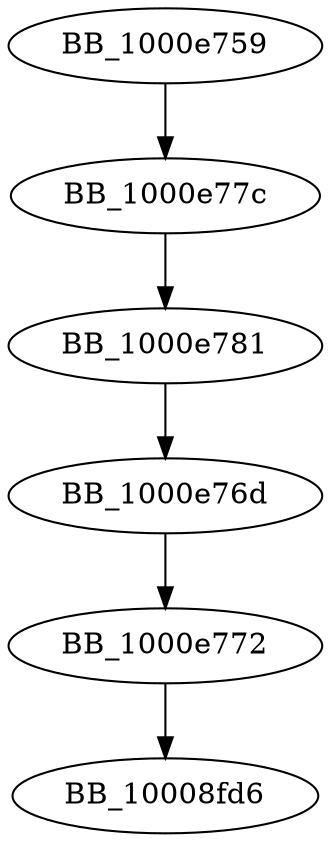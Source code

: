 DiGraph RasEapUpdateServerConfig_0_SEH{
BB_1000e759->BB_1000e77c
BB_1000e76d->BB_1000e772
BB_1000e772->BB_10008fd6
BB_1000e77c->BB_1000e781
BB_1000e781->BB_1000e76d
}
